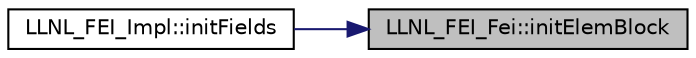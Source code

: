 digraph "LLNL_FEI_Fei::initElemBlock"
{
 // LATEX_PDF_SIZE
  edge [fontname="Helvetica",fontsize="10",labelfontname="Helvetica",labelfontsize="10"];
  node [fontname="Helvetica",fontsize="10",shape=record];
  rankdir="RL";
  Node1 [label="LLNL_FEI_Fei::initElemBlock",height=0.2,width=0.4,color="black", fillcolor="grey75", style="filled", fontcolor="black",tooltip=" "];
  Node1 -> Node2 [dir="back",color="midnightblue",fontsize="10",style="solid",fontname="Helvetica"];
  Node2 [label="LLNL_FEI_Impl::initFields",height=0.2,width=0.4,color="black", fillcolor="white", style="filled",URL="$class_l_l_n_l___f_e_i___impl.html#af9d3232a4a4170f18a783e547fccceab",tooltip=" "];
}
